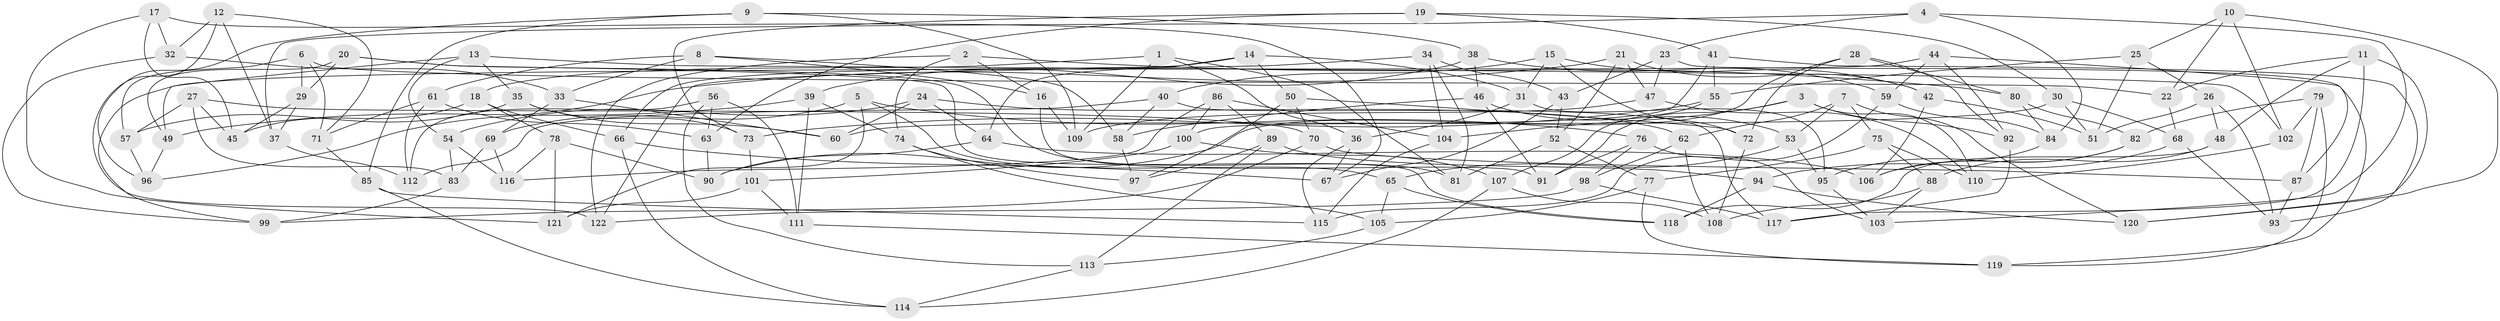 // coarse degree distribution, {8: 0.16666666666666666, 4: 0.08333333333333333, 6: 0.25, 11: 0.08333333333333333, 7: 0.05555555555555555, 15: 0.027777777777777776, 12: 0.027777777777777776, 5: 0.1111111111111111, 9: 0.08333333333333333, 13: 0.05555555555555555, 10: 0.027777777777777776, 3: 0.027777777777777776}
// Generated by graph-tools (version 1.1) at 2025/20/03/04/25 18:20:51]
// undirected, 122 vertices, 244 edges
graph export_dot {
graph [start="1"]
  node [color=gray90,style=filled];
  1;
  2;
  3;
  4;
  5;
  6;
  7;
  8;
  9;
  10;
  11;
  12;
  13;
  14;
  15;
  16;
  17;
  18;
  19;
  20;
  21;
  22;
  23;
  24;
  25;
  26;
  27;
  28;
  29;
  30;
  31;
  32;
  33;
  34;
  35;
  36;
  37;
  38;
  39;
  40;
  41;
  42;
  43;
  44;
  45;
  46;
  47;
  48;
  49;
  50;
  51;
  52;
  53;
  54;
  55;
  56;
  57;
  58;
  59;
  60;
  61;
  62;
  63;
  64;
  65;
  66;
  67;
  68;
  69;
  70;
  71;
  72;
  73;
  74;
  75;
  76;
  77;
  78;
  79;
  80;
  81;
  82;
  83;
  84;
  85;
  86;
  87;
  88;
  89;
  90;
  91;
  92;
  93;
  94;
  95;
  96;
  97;
  98;
  99;
  100;
  101;
  102;
  103;
  104;
  105;
  106;
  107;
  108;
  109;
  110;
  111;
  112;
  113;
  114;
  115;
  116;
  117;
  118;
  119;
  120;
  121;
  122;
  1 -- 18;
  1 -- 81;
  1 -- 36;
  1 -- 109;
  2 -- 74;
  2 -- 80;
  2 -- 16;
  2 -- 122;
  3 -- 110;
  3 -- 104;
  3 -- 92;
  3 -- 91;
  4 -- 23;
  4 -- 37;
  4 -- 103;
  4 -- 84;
  5 -- 65;
  5 -- 76;
  5 -- 69;
  5 -- 121;
  6 -- 71;
  6 -- 29;
  6 -- 22;
  6 -- 57;
  7 -- 75;
  7 -- 120;
  7 -- 53;
  7 -- 62;
  8 -- 58;
  8 -- 33;
  8 -- 61;
  8 -- 16;
  9 -- 38;
  9 -- 96;
  9 -- 109;
  9 -- 85;
  10 -- 22;
  10 -- 102;
  10 -- 25;
  10 -- 120;
  11 -- 48;
  11 -- 120;
  11 -- 117;
  11 -- 22;
  12 -- 122;
  12 -- 37;
  12 -- 71;
  12 -- 32;
  13 -- 54;
  13 -- 35;
  13 -- 49;
  13 -- 102;
  14 -- 50;
  14 -- 64;
  14 -- 66;
  14 -- 31;
  15 -- 40;
  15 -- 42;
  15 -- 72;
  15 -- 31;
  16 -- 91;
  16 -- 109;
  17 -- 32;
  17 -- 45;
  17 -- 121;
  17 -- 67;
  18 -- 66;
  18 -- 78;
  18 -- 45;
  19 -- 41;
  19 -- 73;
  19 -- 63;
  19 -- 30;
  20 -- 29;
  20 -- 118;
  20 -- 81;
  20 -- 49;
  21 -- 42;
  21 -- 52;
  21 -- 47;
  21 -- 96;
  22 -- 68;
  23 -- 47;
  23 -- 119;
  23 -- 43;
  24 -- 60;
  24 -- 54;
  24 -- 64;
  24 -- 62;
  25 -- 55;
  25 -- 51;
  25 -- 26;
  26 -- 93;
  26 -- 48;
  26 -- 51;
  27 -- 57;
  27 -- 83;
  27 -- 70;
  27 -- 45;
  28 -- 90;
  28 -- 92;
  28 -- 80;
  28 -- 72;
  29 -- 37;
  29 -- 45;
  30 -- 60;
  30 -- 51;
  30 -- 68;
  31 -- 95;
  31 -- 36;
  32 -- 99;
  32 -- 33;
  33 -- 60;
  33 -- 69;
  34 -- 43;
  34 -- 81;
  34 -- 122;
  34 -- 104;
  35 -- 57;
  35 -- 60;
  35 -- 73;
  36 -- 67;
  36 -- 115;
  37 -- 112;
  38 -- 59;
  38 -- 46;
  38 -- 39;
  39 -- 111;
  39 -- 49;
  39 -- 74;
  40 -- 117;
  40 -- 112;
  40 -- 58;
  41 -- 93;
  41 -- 100;
  41 -- 55;
  42 -- 106;
  42 -- 51;
  43 -- 52;
  43 -- 67;
  44 -- 59;
  44 -- 87;
  44 -- 99;
  44 -- 92;
  46 -- 58;
  46 -- 53;
  46 -- 91;
  47 -- 109;
  47 -- 110;
  48 -- 88;
  48 -- 118;
  49 -- 96;
  50 -- 97;
  50 -- 72;
  50 -- 70;
  52 -- 81;
  52 -- 77;
  53 -- 65;
  53 -- 95;
  54 -- 83;
  54 -- 116;
  55 -- 73;
  55 -- 107;
  56 -- 112;
  56 -- 113;
  56 -- 63;
  56 -- 111;
  57 -- 96;
  58 -- 97;
  59 -- 115;
  59 -- 84;
  61 -- 112;
  61 -- 63;
  61 -- 71;
  62 -- 108;
  62 -- 98;
  63 -- 90;
  64 -- 106;
  64 -- 90;
  65 -- 105;
  65 -- 118;
  66 -- 67;
  66 -- 114;
  68 -- 93;
  68 -- 94;
  69 -- 83;
  69 -- 116;
  70 -- 87;
  70 -- 99;
  71 -- 85;
  72 -- 108;
  73 -- 101;
  74 -- 105;
  74 -- 97;
  75 -- 77;
  75 -- 110;
  75 -- 88;
  76 -- 91;
  76 -- 98;
  76 -- 103;
  77 -- 105;
  77 -- 119;
  78 -- 90;
  78 -- 121;
  78 -- 116;
  79 -- 102;
  79 -- 87;
  79 -- 82;
  79 -- 119;
  80 -- 82;
  80 -- 84;
  82 -- 106;
  82 -- 95;
  83 -- 99;
  84 -- 106;
  85 -- 114;
  85 -- 115;
  86 -- 116;
  86 -- 89;
  86 -- 104;
  86 -- 100;
  87 -- 93;
  88 -- 108;
  88 -- 103;
  89 -- 113;
  89 -- 94;
  89 -- 97;
  92 -- 117;
  94 -- 120;
  94 -- 118;
  95 -- 103;
  98 -- 122;
  98 -- 117;
  100 -- 101;
  100 -- 107;
  101 -- 111;
  101 -- 121;
  102 -- 110;
  104 -- 115;
  105 -- 113;
  107 -- 114;
  107 -- 108;
  111 -- 119;
  113 -- 114;
}
